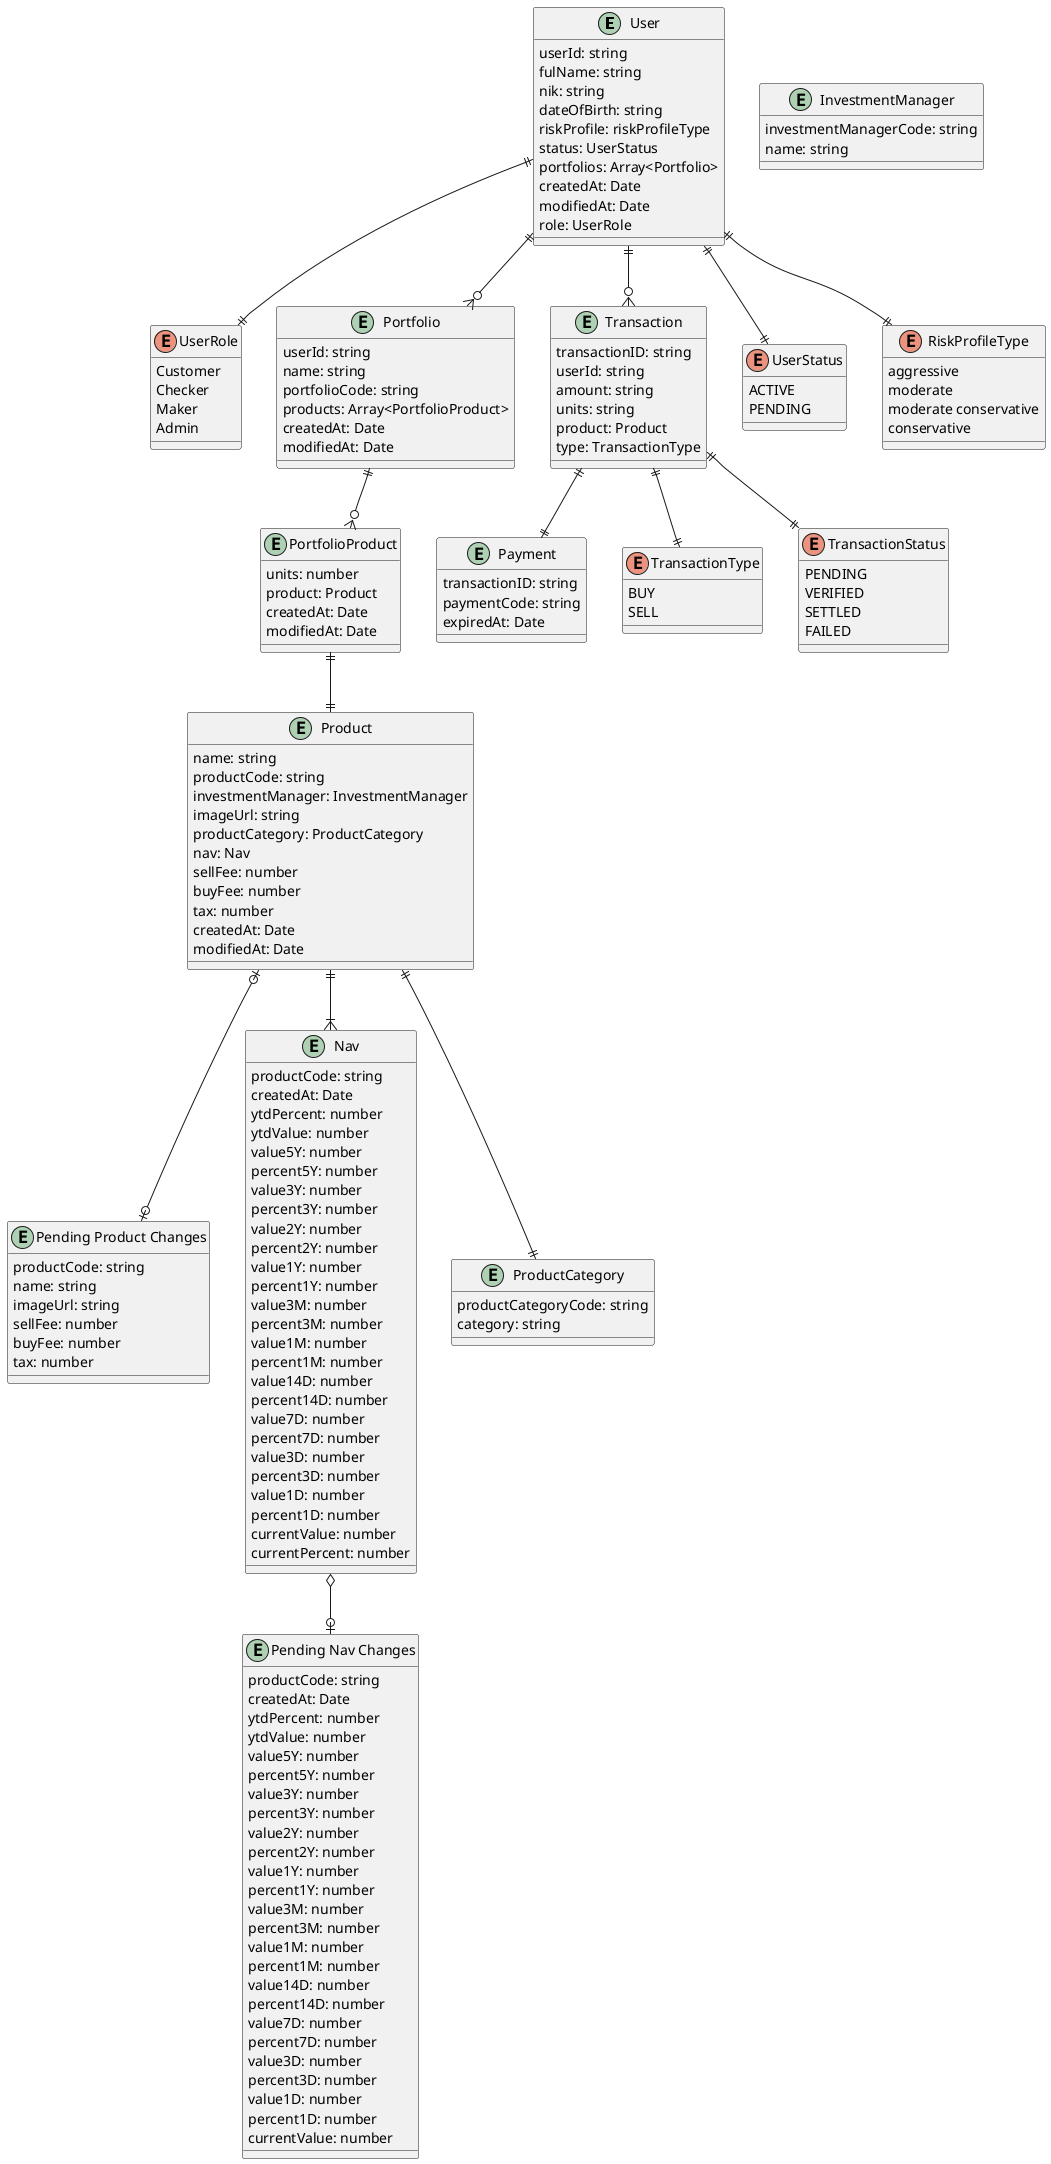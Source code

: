 @startuml

entity User {
    userId: string
    fulName: string
    nik: string
    dateOfBirth: string
    riskProfile: riskProfileType
    status: UserStatus
    portfolios: Array<Portfolio>
    createdAt: Date
    modifiedAt: Date
    role: UserRole
}

enum UserRole {
    Customer
    Checker
    Maker
    Admin
}

entity Portfolio {
    userId: string
    name: string
    portfolioCode: string
    products: Array<PortfolioProduct>
    createdAt: Date
    modifiedAt: Date
}

entity PortfolioProduct {
    units: number
    product: Product
    createdAt: Date
    modifiedAt: Date
}

entity Product {
    name: string
    productCode: string
    investmentManager: InvestmentManager
    imageUrl: string
    productCategory: ProductCategory
    nav: Nav
    sellFee: number
    buyFee: number
    tax: number
    createdAt: Date
    modifiedAt: Date
}

entity "Pending Product Changes" {
    productCode: string
    name: string
    imageUrl: string
    sellFee: number
    buyFee: number
    tax: number
}

entity Nav {
    productCode: string
    createdAt: Date
    ytdPercent: number
    ytdValue: number
    value5Y: number
    percent5Y: number
    value3Y: number
    percent3Y: number
    value2Y: number
    percent2Y: number
    value1Y: number
    percent1Y: number
    value3M: number
    percent3M: number
    value1M: number
    percent1M: number
    value14D: number
    percent14D: number
    value7D: number
    percent7D: number
    value3D: number
    percent3D: number
    value1D: number
    percent1D: number
    currentValue: number
    currentPercent: number
}

entity "Pending Nav Changes" {
    productCode: string
    createdAt: Date
    ytdPercent: number
    ytdValue: number
    value5Y: number
    percent5Y: number
    value3Y: number
    percent3Y: number
    value2Y: number
    percent2Y: number
    value1Y: number
    percent1Y: number
    value3M: number
    percent3M: number
    value1M: number
    percent1M: number
    value14D: number
    percent14D: number
    value7D: number
    percent7D: number
    value3D: number
    percent3D: number
    value1D: number
    percent1D: number
    currentValue: number
}

entity ProductCategory {
    productCategoryCode: string
    category: string
}

entity Transaction {
    transactionID: string
    userId: string
    amount: string
    units: string
    product: Product
    type: TransactionType
}

entity Payment {
    transactionID: string
    paymentCode: string
    expiredAt: Date
}

enum TransactionType {
    BUY
    SELL
}

enum TransactionStatus {
    PENDING
    VERIFIED
    SETTLED
    FAILED
}

enum UserStatus{
    ACTIVE
    PENDING
}

enum RiskProfileType{
    aggressive
    moderate
    moderate conservative
    conservative
}

entity InvestmentManager {
    investmentManagerCode: string
    name: string
}

Product ||--|| ProductCategory
Product ||--|{ Nav
PortfolioProduct ||--|| Product
Portfolio ||--o{ PortfolioProduct
User ||--o{ Portfolio
User ||--o{ Transaction
User ||--|| UserStatus
Transaction ||--|| TransactionStatus
Transaction ||--|| TransactionType
User ||--|| RiskProfileType
Transaction ||--|| Payment
User ||--|| UserRole
Product |o--o| "Pending Product Changes"
Nav o--o| "Pending Nav Changes"
@enduml
